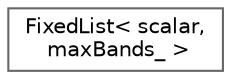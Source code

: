 digraph "Graphical Class Hierarchy"
{
 // LATEX_PDF_SIZE
  bgcolor="transparent";
  edge [fontname=Helvetica,fontsize=10,labelfontname=Helvetica,labelfontsize=10];
  node [fontname=Helvetica,fontsize=10,shape=box,height=0.2,width=0.4];
  rankdir="LR";
  Node0 [id="Node000000",label="FixedList\< scalar,\l maxBands_ \>",height=0.2,width=0.4,color="grey40", fillcolor="white", style="filled",URL="$classFoam_1_1FixedList.html",tooltip=" "];
}
